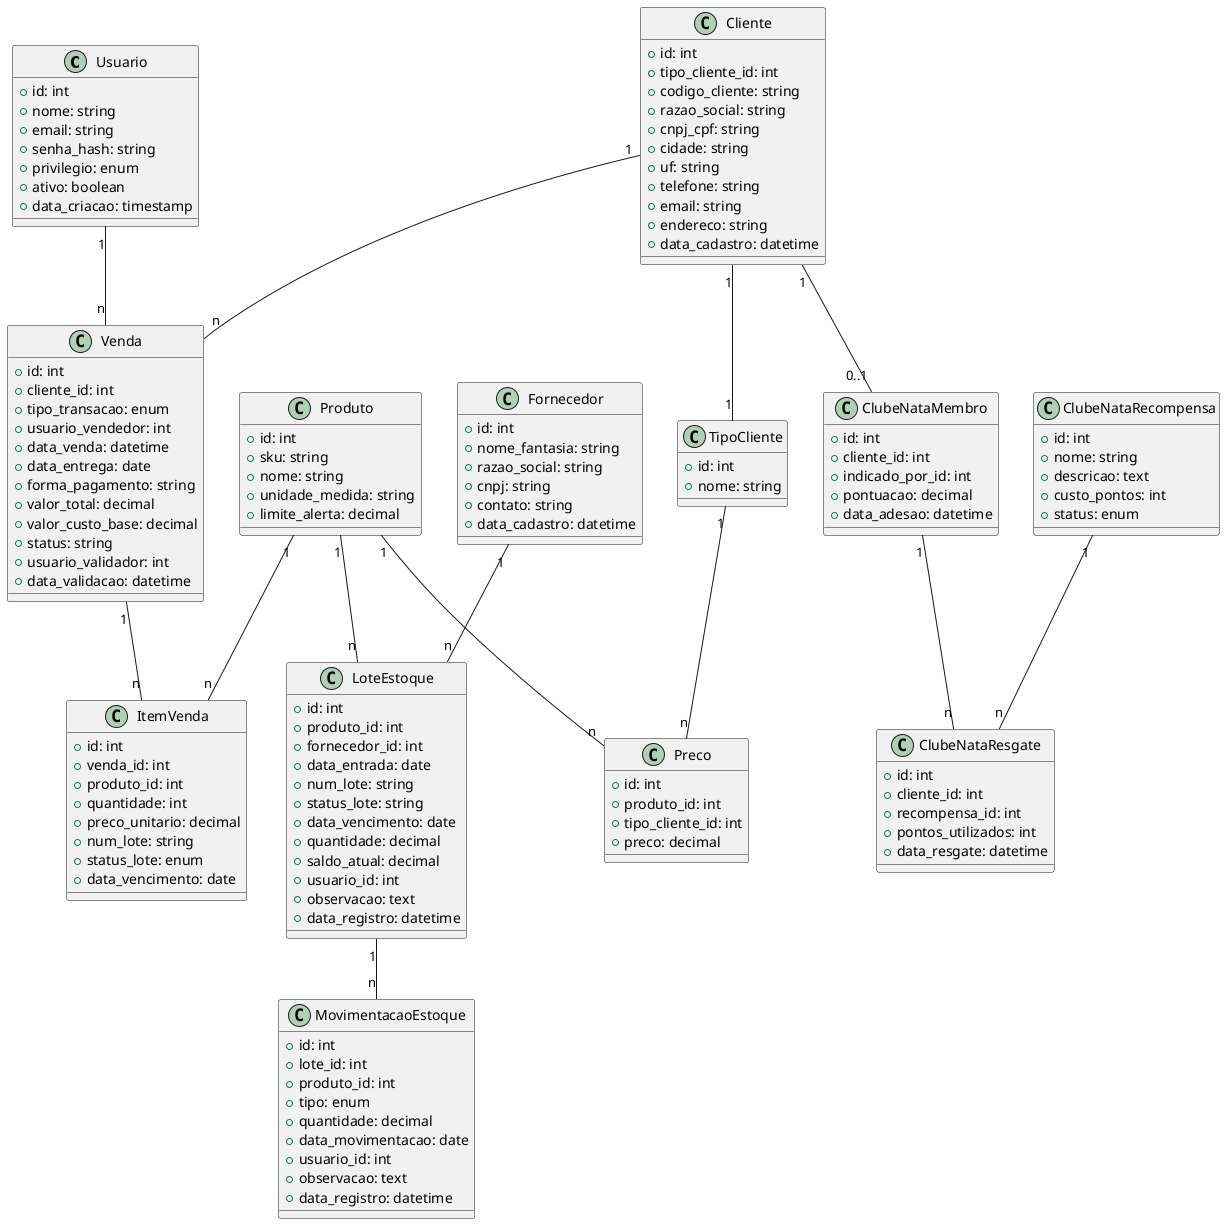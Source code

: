 @startuml NataDoCampo

' Entidades principais
class Usuario {
  +id: int
  +nome: string
  +email: string
  +senha_hash: string
  +privilegio: enum
  +ativo: boolean
  +data_criacao: timestamp
}

class Cliente {
  +id: int
  +tipo_cliente_id: int
  +codigo_cliente: string
  +razao_social: string
  +cnpj_cpf: string
  +cidade: string
  +uf: string
  +telefone: string
  +email: string
  +endereco: string
  +data_cadastro: datetime
}

class Produto {
  +id: int
  +sku: string
  +nome: string
  +unidade_medida: string
  +limite_alerta: decimal
}

class Venda {
  +id: int
  +cliente_id: int
  +tipo_transacao: enum
  +usuario_vendedor: int
  +data_venda: datetime
  +data_entrega: date
  +forma_pagamento: string
  +valor_total: decimal
  +valor_custo_base: decimal
  +status: string
  +usuario_validador: int
  +data_validacao: datetime
}

class ItemVenda {
  +id: int
  +venda_id: int
  +produto_id: int
  +quantidade: int
  +preco_unitario: decimal
  +num_lote: string
  +status_lote: enum
  +data_vencimento: date
}

class LoteEstoque {
  +id: int
  +produto_id: int
  +fornecedor_id: int
  +data_entrada: date
  +num_lote: string
  +status_lote: string
  +data_vencimento: date
  +quantidade: decimal
  +saldo_atual: decimal
  +usuario_id: int
  +observacao: text
  +data_registro: datetime
}

class MovimentacaoEstoque {
  +id: int
  +lote_id: int
  +produto_id: int
  +tipo: enum
  +quantidade: decimal
  +data_movimentacao: date
  +usuario_id: int
  +observacao: text
  +data_registro: datetime
}

class ClubeNataMembro {
  +id: int
  +cliente_id: int
  +indicado_por_id: int
  +pontuacao: decimal
  +data_adesao: datetime
}

class ClubeNataRecompensa {
  +id: int
  +nome: string
  +descricao: text
  +custo_pontos: int
  +status: enum
}

class ClubeNataResgate {
  +id: int
  +cliente_id: int
  +recompensa_id: int
  +pontos_utilizados: int
  +data_resgate: datetime
}

class Fornecedor {
  +id: int
  +nome_fantasia: string
  +razao_social: string
  +cnpj: string
  +contato: string
  +data_cadastro: datetime
}

class TipoCliente {
  +id: int
  +nome: string
}

class Preco {
  +id: int
  +produto_id: int
  +tipo_cliente_id: int
  +preco: decimal
}

' Relacionamentos
Cliente "1" -- "n" Venda
Cliente "1" -- "1" TipoCliente
Cliente "1" -- "0..1" ClubeNataMembro
Venda "1" -- "n" ItemVenda
Produto "1" -- "n" ItemVenda
Produto "1" -- "n" LoteEstoque
Produto "1" -- "n" Preco
LoteEstoque "1" -- "n" MovimentacaoEstoque
Usuario "1" -- "n" Venda
Fornecedor "1" -- "n" LoteEstoque
TipoCliente "1" -- "n" Preco
ClubeNataMembro "1" -- "n" ClubeNataResgate
ClubeNataRecompensa "1" -- "n" ClubeNataResgate

@enduml